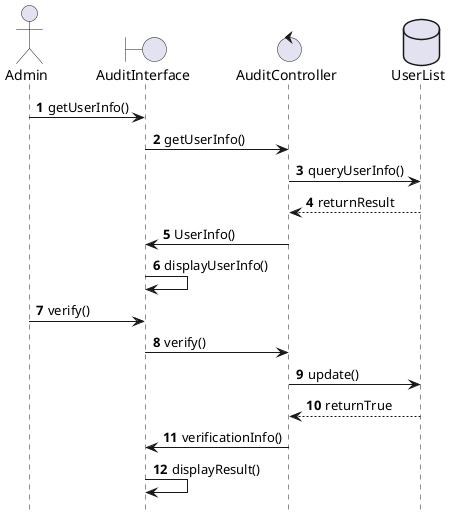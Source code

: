 @startuml
''' 省略底部
	hide footbox 

''' 定义类
	actor Admin as act
	boundary AuditInterface as bou
	control AuditController as con
	database UserList as db

	autonumber
	act -> bou : getUserInfo()
	bou -> con : getUserInfo()
	con -> db : queryUserInfo()
	db --> con : returnResult
	con -> bou : UserInfo()
	bou -> bou : displayUserInfo()
	act -> bou : verify()
	bou -> con : verify()
	con -> db : update()
	db --> con : returnTrue
	con -> bou : verificationInfo()
	bou -> bou : displayResult()

@enduml
